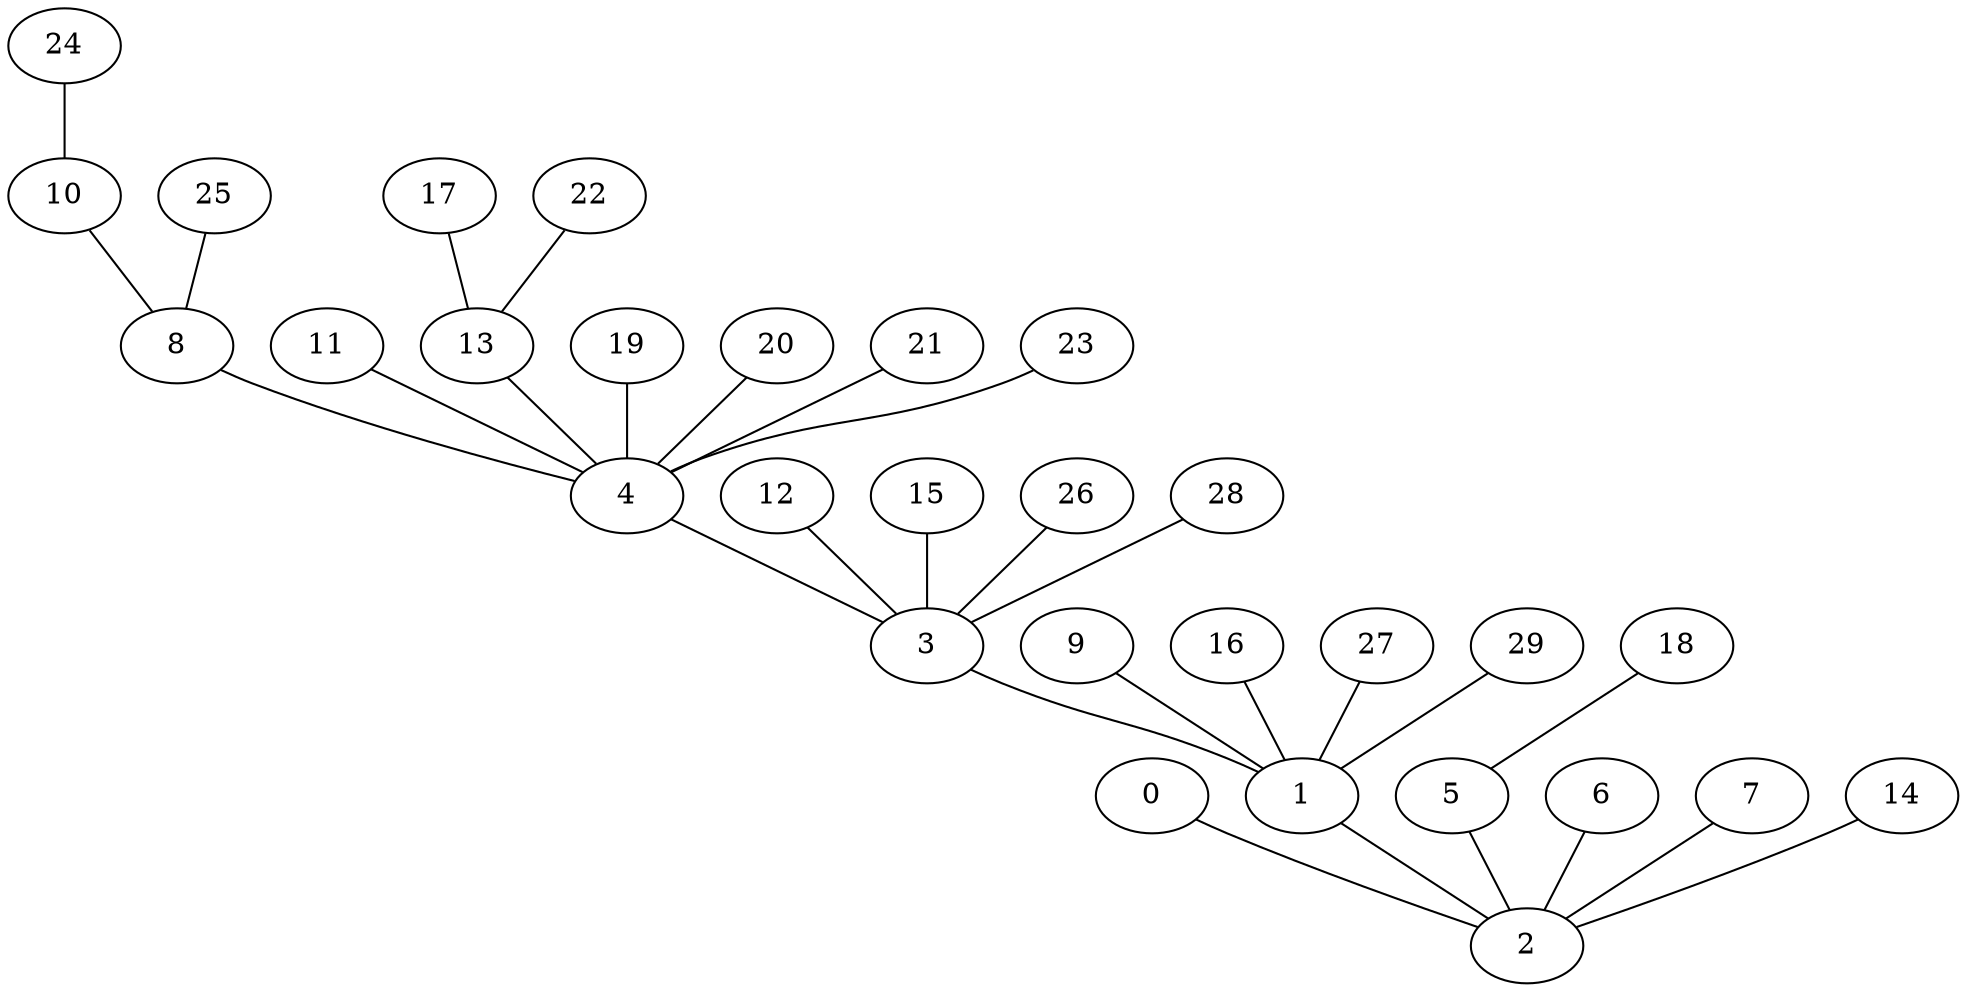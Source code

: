 graph grafoDorogovtsev_30_KruskalI_MST  {
0;
1;
2;
3;
4;
5;
6;
7;
8;
9;
10;
11;
12;
13;
14;
15;
16;
17;
18;
19;
20;
21;
22;
23;
24;
25;
26;
27;
28;
29;
16 -- 1;
29 -- 1;
19 -- 4;
22 -- 13;
10 -- 8;
17 -- 13;
6 -- 2;
24 -- 10;
0 -- 2;
9 -- 1;
26 -- 3;
8 -- 4;
18 -- 5;
1 -- 2;
3 -- 1;
23 -- 4;
4 -- 3;
12 -- 3;
15 -- 3;
25 -- 8;
21 -- 4;
7 -- 2;
14 -- 2;
28 -- 3;
13 -- 4;
27 -- 1;
11 -- 4;
5 -- 2;
20 -- 4;
}